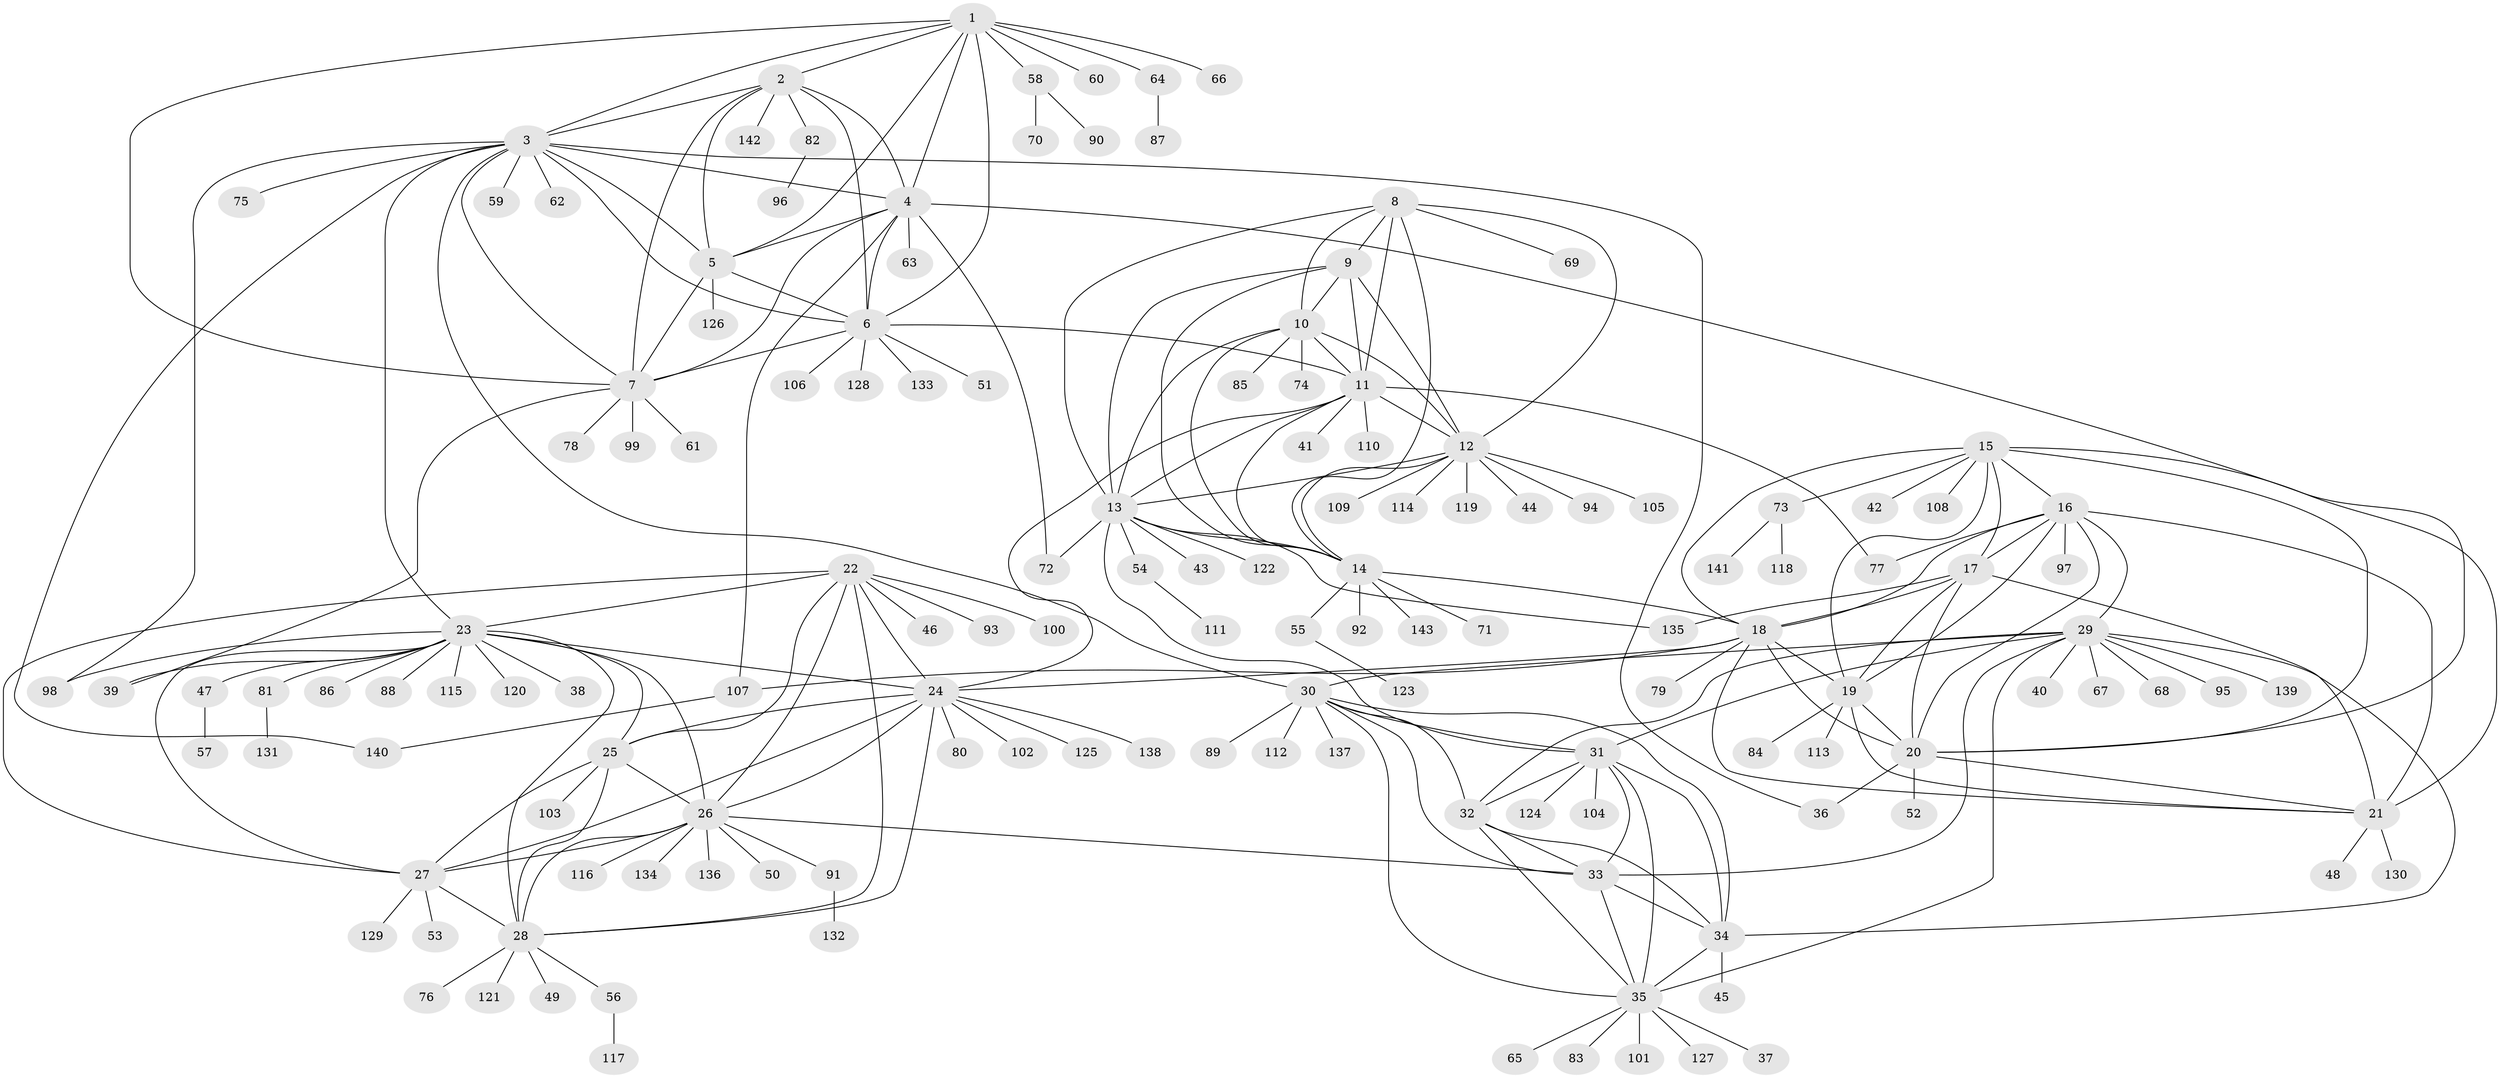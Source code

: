 // coarse degree distribution, {9: 0.11864406779661017, 7: 0.0847457627118644, 12: 0.01694915254237288, 6: 0.0847457627118644, 8: 0.05084745762711865, 10: 0.01694915254237288, 4: 0.01694915254237288, 11: 0.01694915254237288, 2: 0.1016949152542373, 1: 0.4576271186440678, 3: 0.03389830508474576}
// Generated by graph-tools (version 1.1) at 2025/52/03/04/25 22:52:17]
// undirected, 143 vertices, 231 edges
graph export_dot {
  node [color=gray90,style=filled];
  1;
  2;
  3;
  4;
  5;
  6;
  7;
  8;
  9;
  10;
  11;
  12;
  13;
  14;
  15;
  16;
  17;
  18;
  19;
  20;
  21;
  22;
  23;
  24;
  25;
  26;
  27;
  28;
  29;
  30;
  31;
  32;
  33;
  34;
  35;
  36;
  37;
  38;
  39;
  40;
  41;
  42;
  43;
  44;
  45;
  46;
  47;
  48;
  49;
  50;
  51;
  52;
  53;
  54;
  55;
  56;
  57;
  58;
  59;
  60;
  61;
  62;
  63;
  64;
  65;
  66;
  67;
  68;
  69;
  70;
  71;
  72;
  73;
  74;
  75;
  76;
  77;
  78;
  79;
  80;
  81;
  82;
  83;
  84;
  85;
  86;
  87;
  88;
  89;
  90;
  91;
  92;
  93;
  94;
  95;
  96;
  97;
  98;
  99;
  100;
  101;
  102;
  103;
  104;
  105;
  106;
  107;
  108;
  109;
  110;
  111;
  112;
  113;
  114;
  115;
  116;
  117;
  118;
  119;
  120;
  121;
  122;
  123;
  124;
  125;
  126;
  127;
  128;
  129;
  130;
  131;
  132;
  133;
  134;
  135;
  136;
  137;
  138;
  139;
  140;
  141;
  142;
  143;
  1 -- 2;
  1 -- 3;
  1 -- 4;
  1 -- 5;
  1 -- 6;
  1 -- 7;
  1 -- 58;
  1 -- 60;
  1 -- 64;
  1 -- 66;
  2 -- 3;
  2 -- 4;
  2 -- 5;
  2 -- 6;
  2 -- 7;
  2 -- 82;
  2 -- 142;
  3 -- 4;
  3 -- 5;
  3 -- 6;
  3 -- 7;
  3 -- 23;
  3 -- 30;
  3 -- 36;
  3 -- 59;
  3 -- 62;
  3 -- 75;
  3 -- 98;
  3 -- 140;
  4 -- 5;
  4 -- 6;
  4 -- 7;
  4 -- 20;
  4 -- 63;
  4 -- 72;
  4 -- 107;
  5 -- 6;
  5 -- 7;
  5 -- 126;
  6 -- 7;
  6 -- 11;
  6 -- 51;
  6 -- 106;
  6 -- 128;
  6 -- 133;
  7 -- 39;
  7 -- 61;
  7 -- 78;
  7 -- 99;
  8 -- 9;
  8 -- 10;
  8 -- 11;
  8 -- 12;
  8 -- 13;
  8 -- 14;
  8 -- 69;
  9 -- 10;
  9 -- 11;
  9 -- 12;
  9 -- 13;
  9 -- 14;
  10 -- 11;
  10 -- 12;
  10 -- 13;
  10 -- 14;
  10 -- 74;
  10 -- 85;
  11 -- 12;
  11 -- 13;
  11 -- 14;
  11 -- 24;
  11 -- 41;
  11 -- 77;
  11 -- 110;
  12 -- 13;
  12 -- 14;
  12 -- 44;
  12 -- 94;
  12 -- 105;
  12 -- 109;
  12 -- 114;
  12 -- 119;
  13 -- 14;
  13 -- 31;
  13 -- 43;
  13 -- 54;
  13 -- 72;
  13 -- 122;
  13 -- 135;
  14 -- 18;
  14 -- 55;
  14 -- 71;
  14 -- 92;
  14 -- 143;
  15 -- 16;
  15 -- 17;
  15 -- 18;
  15 -- 19;
  15 -- 20;
  15 -- 21;
  15 -- 42;
  15 -- 73;
  15 -- 108;
  16 -- 17;
  16 -- 18;
  16 -- 19;
  16 -- 20;
  16 -- 21;
  16 -- 29;
  16 -- 77;
  16 -- 97;
  17 -- 18;
  17 -- 19;
  17 -- 20;
  17 -- 21;
  17 -- 135;
  18 -- 19;
  18 -- 20;
  18 -- 21;
  18 -- 24;
  18 -- 79;
  18 -- 107;
  19 -- 20;
  19 -- 21;
  19 -- 84;
  19 -- 113;
  20 -- 21;
  20 -- 36;
  20 -- 52;
  21 -- 48;
  21 -- 130;
  22 -- 23;
  22 -- 24;
  22 -- 25;
  22 -- 26;
  22 -- 27;
  22 -- 28;
  22 -- 46;
  22 -- 93;
  22 -- 100;
  23 -- 24;
  23 -- 25;
  23 -- 26;
  23 -- 27;
  23 -- 28;
  23 -- 38;
  23 -- 39;
  23 -- 47;
  23 -- 81;
  23 -- 86;
  23 -- 88;
  23 -- 98;
  23 -- 115;
  23 -- 120;
  24 -- 25;
  24 -- 26;
  24 -- 27;
  24 -- 28;
  24 -- 80;
  24 -- 102;
  24 -- 125;
  24 -- 138;
  25 -- 26;
  25 -- 27;
  25 -- 28;
  25 -- 103;
  26 -- 27;
  26 -- 28;
  26 -- 33;
  26 -- 50;
  26 -- 91;
  26 -- 116;
  26 -- 134;
  26 -- 136;
  27 -- 28;
  27 -- 53;
  27 -- 129;
  28 -- 49;
  28 -- 56;
  28 -- 76;
  28 -- 121;
  29 -- 30;
  29 -- 31;
  29 -- 32;
  29 -- 33;
  29 -- 34;
  29 -- 35;
  29 -- 40;
  29 -- 67;
  29 -- 68;
  29 -- 95;
  29 -- 139;
  30 -- 31;
  30 -- 32;
  30 -- 33;
  30 -- 34;
  30 -- 35;
  30 -- 89;
  30 -- 112;
  30 -- 137;
  31 -- 32;
  31 -- 33;
  31 -- 34;
  31 -- 35;
  31 -- 104;
  31 -- 124;
  32 -- 33;
  32 -- 34;
  32 -- 35;
  33 -- 34;
  33 -- 35;
  34 -- 35;
  34 -- 45;
  35 -- 37;
  35 -- 65;
  35 -- 83;
  35 -- 101;
  35 -- 127;
  47 -- 57;
  54 -- 111;
  55 -- 123;
  56 -- 117;
  58 -- 70;
  58 -- 90;
  64 -- 87;
  73 -- 118;
  73 -- 141;
  81 -- 131;
  82 -- 96;
  91 -- 132;
  107 -- 140;
}
